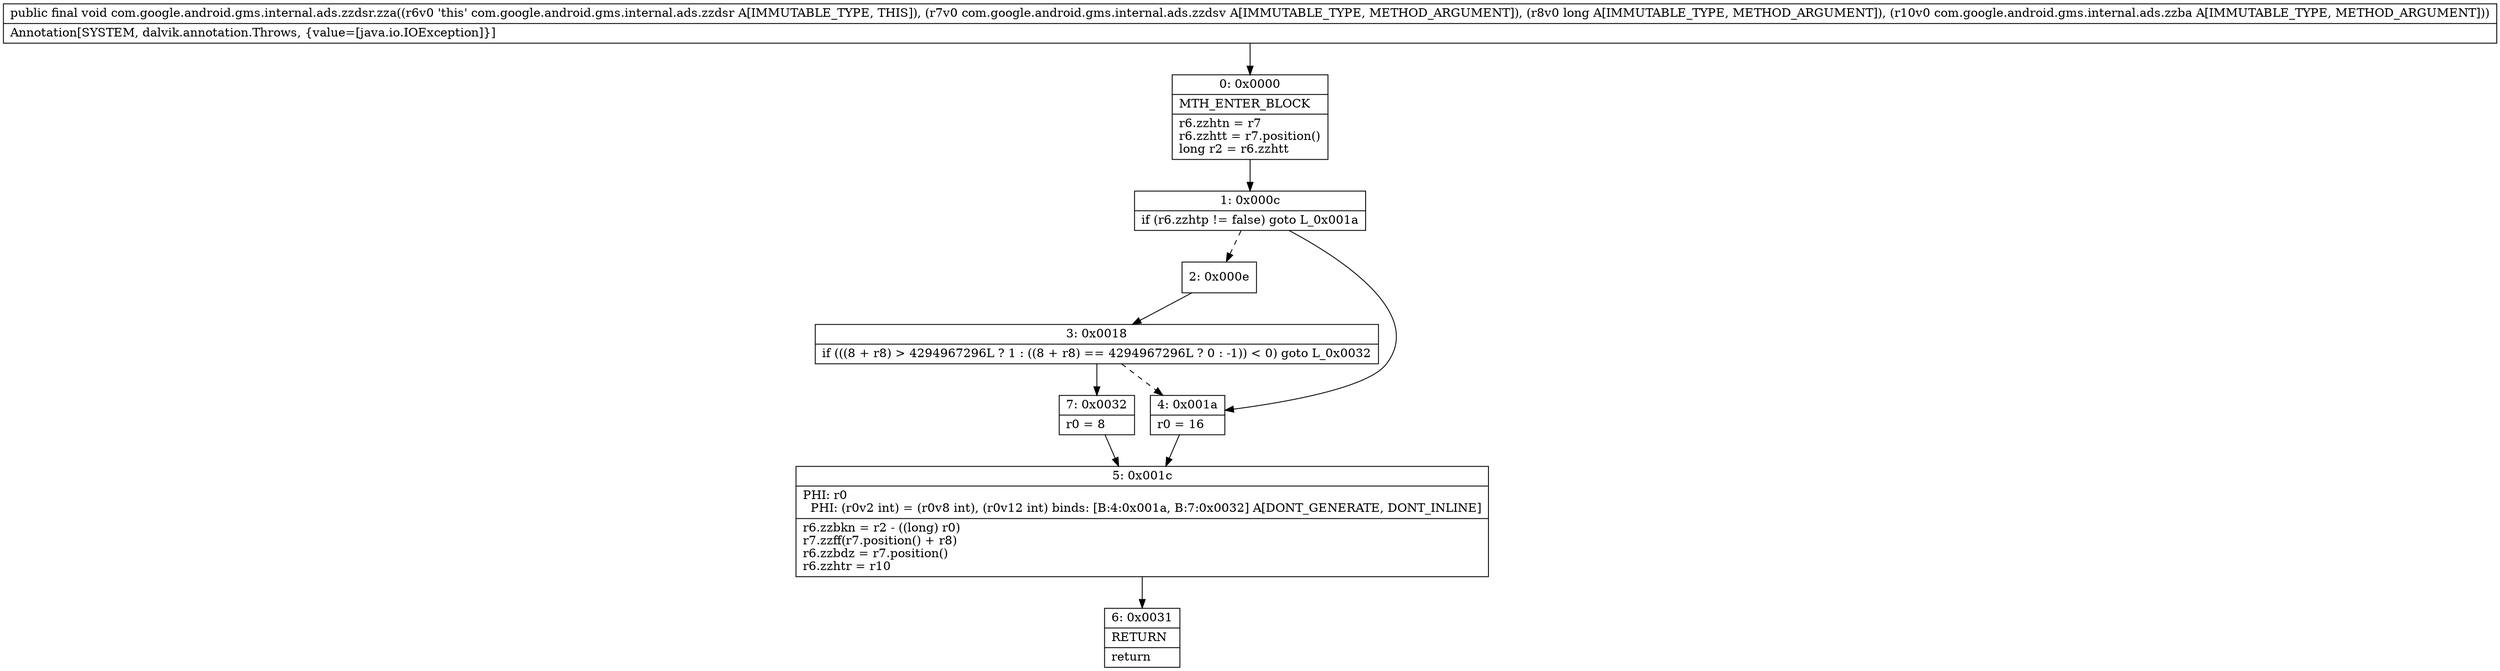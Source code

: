 digraph "CFG forcom.google.android.gms.internal.ads.zzdsr.zza(Lcom\/google\/android\/gms\/internal\/ads\/zzdsv;JLcom\/google\/android\/gms\/internal\/ads\/zzba;)V" {
Node_0 [shape=record,label="{0\:\ 0x0000|MTH_ENTER_BLOCK\l|r6.zzhtn = r7\lr6.zzhtt = r7.position()\llong r2 = r6.zzhtt\l}"];
Node_1 [shape=record,label="{1\:\ 0x000c|if (r6.zzhtp != false) goto L_0x001a\l}"];
Node_2 [shape=record,label="{2\:\ 0x000e}"];
Node_3 [shape=record,label="{3\:\ 0x0018|if (((8 + r8) \> 4294967296L ? 1 : ((8 + r8) == 4294967296L ? 0 : \-1)) \< 0) goto L_0x0032\l}"];
Node_4 [shape=record,label="{4\:\ 0x001a|r0 = 16\l}"];
Node_5 [shape=record,label="{5\:\ 0x001c|PHI: r0 \l  PHI: (r0v2 int) = (r0v8 int), (r0v12 int) binds: [B:4:0x001a, B:7:0x0032] A[DONT_GENERATE, DONT_INLINE]\l|r6.zzbkn = r2 \- ((long) r0)\lr7.zzff(r7.position() + r8)\lr6.zzbdz = r7.position()\lr6.zzhtr = r10\l}"];
Node_6 [shape=record,label="{6\:\ 0x0031|RETURN\l|return\l}"];
Node_7 [shape=record,label="{7\:\ 0x0032|r0 = 8\l}"];
MethodNode[shape=record,label="{public final void com.google.android.gms.internal.ads.zzdsr.zza((r6v0 'this' com.google.android.gms.internal.ads.zzdsr A[IMMUTABLE_TYPE, THIS]), (r7v0 com.google.android.gms.internal.ads.zzdsv A[IMMUTABLE_TYPE, METHOD_ARGUMENT]), (r8v0 long A[IMMUTABLE_TYPE, METHOD_ARGUMENT]), (r10v0 com.google.android.gms.internal.ads.zzba A[IMMUTABLE_TYPE, METHOD_ARGUMENT]))  | Annotation[SYSTEM, dalvik.annotation.Throws, \{value=[java.io.IOException]\}]\l}"];
MethodNode -> Node_0;
Node_0 -> Node_1;
Node_1 -> Node_2[style=dashed];
Node_1 -> Node_4;
Node_2 -> Node_3;
Node_3 -> Node_4[style=dashed];
Node_3 -> Node_7;
Node_4 -> Node_5;
Node_5 -> Node_6;
Node_7 -> Node_5;
}

